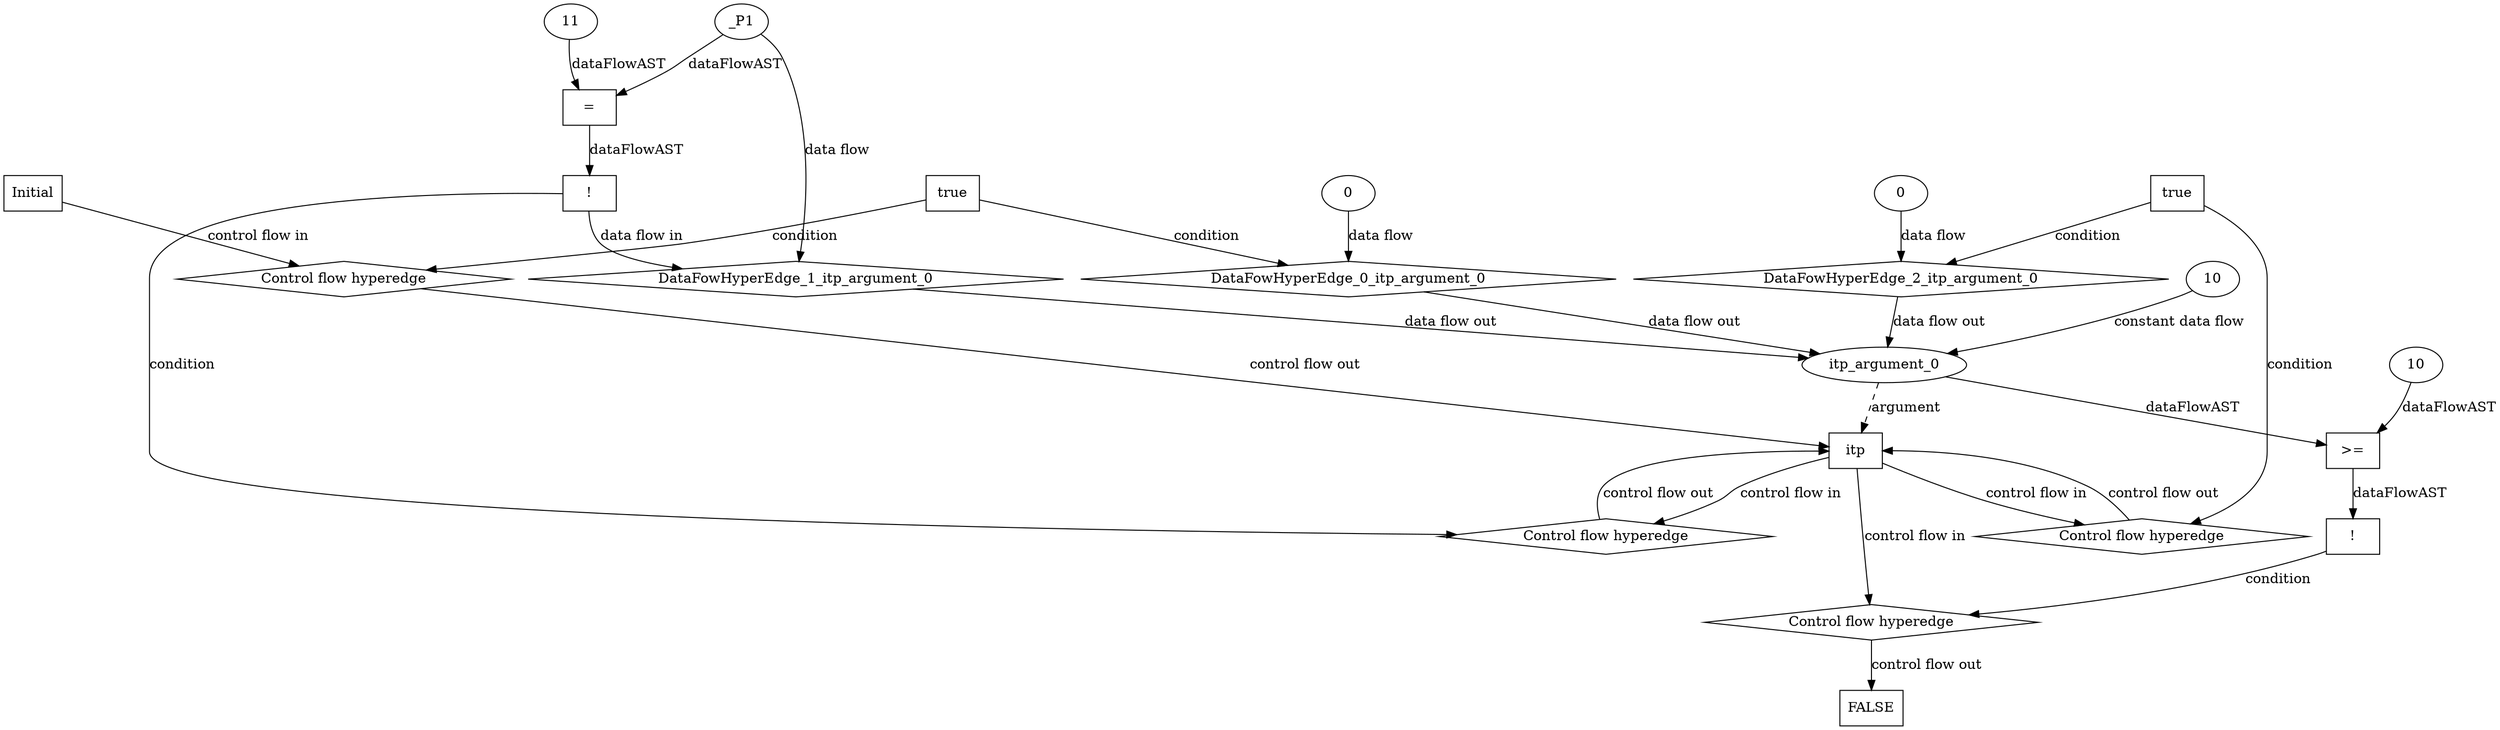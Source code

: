 digraph dag {
"itp" [label="itp" nodeName="itp" class=cfn  shape="rect"];
FALSE [label="FALSE" nodeName=FALSE class=cfn  shape="rect"];
Initial [label="Initial" nodeName=Initial class=cfn  shape="rect"];
ControlFowHyperEdge_0 [label="Control flow hyperedge" nodeName=ControlFowHyperEdge_0 class=controlFlowHyperEdge shape="diamond"];
"Initial" -> ControlFowHyperEdge_0 [label="control flow in"]
ControlFowHyperEdge_0 -> "itp" [label="control flow out"]
ControlFowHyperEdge_1 [label="Control flow hyperedge" nodeName=ControlFowHyperEdge_1 class=controlFlowHyperEdge shape="diamond"];
"itp" -> ControlFowHyperEdge_1 [label="control flow in"]
ControlFowHyperEdge_1 -> "itp" [label="control flow out"]
ControlFowHyperEdge_2 [label="Control flow hyperedge" nodeName=ControlFowHyperEdge_2 class=controlFlowHyperEdge shape="diamond"];
"itp" -> ControlFowHyperEdge_2 [label="control flow in"]
ControlFowHyperEdge_2 -> "itp" [label="control flow out"]
ControlFowHyperEdge_3 [label="Control flow hyperedge" nodeName=ControlFowHyperEdge_3 class=controlFlowHyperEdge shape="diamond"];
"itp" -> ControlFowHyperEdge_3 [label="control flow in"]
ControlFowHyperEdge_3 -> "FALSE" [label="control flow out"]
"itp_argument_0" [label="itp_argument_0" nodeName=argument0 class=argument  head="itp" shape="oval"];
"itp_argument_0" -> "itp"[label="argument" style="dashed"]

"true_0" [label="true" nodeName="true_0" class=true shape="rect"];
"true_0" -> "ControlFowHyperEdge_0" [label="condition"];
"xxxitp___Initial_0xxxdataFlow_0_node_0" [label="0" nodeName="xxxitp___Initial_0xxxdataFlow_0_node_0" class=Literal ];

"xxxitp___Initial_0xxxdataFlow_0_node_0" -> "DataFowHyperEdge_0_itp_argument_0" [label="data flow"];
"xxxitp___itp_1xxxguard_0_node_0" [label="!" nodeName="xxxitp___itp_1xxxguard_0_node_0" class=Operator shape="rect"];
"xxxitp___itp_1xxxguard_0_node_1" [label="=" nodeName="xxxitp___itp_1xxxguard_0_node_1" class=Operator  shape="rect"];
"xxxitp___itp_1xxxguard_0_node_3" [label="11" nodeName="xxxitp___itp_1xxxguard_0_node_3" class=Literal ];
"xxxitp___itp_1xxxguard_0_node_1" -> "xxxitp___itp_1xxxguard_0_node_0"[label="dataFlowAST"]
"xxxitp___itp_1xxxdataFlow_0_node_0" -> "xxxitp___itp_1xxxguard_0_node_1"[label="dataFlowAST"]
"xxxitp___itp_1xxxguard_0_node_3" -> "xxxitp___itp_1xxxguard_0_node_1"[label="dataFlowAST"]

"xxxitp___itp_1xxxguard_0_node_0" -> "ControlFowHyperEdge_1" [label="condition"];
"xxxitp___itp_1xxxdataFlow_0_node_0" [label="_P1" nodeName="xxxitp___itp_1xxxdataFlow_0_node_0" class=Constant ];

"xxxitp___itp_1xxxdataFlow_0_node_0" -> "DataFowHyperEdge_1_itp_argument_0" [label="data flow"];
"true_2" [label="true" nodeName="true_2" class=true shape="rect"];
"true_2" -> "ControlFowHyperEdge_2" [label="condition"];
"xxxitp___itp_2xxxdataFlow_0_node_0" [label="0" nodeName="xxxitp___itp_2xxxdataFlow_0_node_0" class=Literal ];

"xxxitp___itp_2xxxdataFlow_0_node_0" -> "DataFowHyperEdge_2_itp_argument_0" [label="data flow"];
"xxxFALSE___itp_3xxxguard_0_node_0" [label="!" nodeName="xxxFALSE___itp_3xxxguard_0_node_0" class=Operator shape="rect"];
"xxxFALSE___itp_3xxxguard_0_node_1" [label=">=" nodeName="xxxFALSE___itp_3xxxguard_0_node_1" class=Operator  shape="rect"];
"xxxFALSE___itp_3xxxguard_0_node_2" [label="10" nodeName="xxxFALSE___itp_3xxxguard_0_node_2" class=Literal ];
"xxxFALSE___itp_3xxxguard_0_node_1" -> "xxxFALSE___itp_3xxxguard_0_node_0"[label="dataFlowAST"]
"xxxFALSE___itp_3xxxguard_0_node_2" -> "xxxFALSE___itp_3xxxguard_0_node_1"[label="dataFlowAST"]
"itp_argument_0" -> "xxxFALSE___itp_3xxxguard_0_node_1"[label="dataFlowAST"]

"xxxFALSE___itp_3xxxguard_0_node_0" -> "ControlFowHyperEdge_3" [label="condition"];
"DataFowHyperEdge_0_itp_argument_0" [label="DataFowHyperEdge_0_itp_argument_0" nodeName="DataFowHyperEdge_0_itp_argument_0" class=DataFlowHyperedge shape="diamond"];
"DataFowHyperEdge_0_itp_argument_0" -> "itp_argument_0"[label="data flow out"]
"true_0" -> "DataFowHyperEdge_0_itp_argument_0" [label="condition"];
"DataFowHyperEdge_1_itp_argument_0" [label="DataFowHyperEdge_1_itp_argument_0" nodeName="DataFowHyperEdge_1_itp_argument_0" class=DataFlowHyperedge shape="diamond"];
"DataFowHyperEdge_1_itp_argument_0" -> "itp_argument_0"[label="data flow out"]
"xxxitp___itp_1xxxguard_0_node_0" -> "DataFowHyperEdge_1_itp_argument_0"[label="data flow in"]
"DataFowHyperEdge_2_itp_argument_0" [label="DataFowHyperEdge_2_itp_argument_0" nodeName="DataFowHyperEdge_2_itp_argument_0" class=DataFlowHyperedge shape="diamond"];
"DataFowHyperEdge_2_itp_argument_0" -> "itp_argument_0"[label="data flow out"]
"true_2" -> "DataFowHyperEdge_2_itp_argument_0" [label="condition"];
"xxxitp___itp_2xxxitp_argument_0_constant_10" [label="10" nodeName="xxxitp___itp_2xxxitp_argument_0_constant_10" class=Constant];
"xxxitp___itp_2xxxitp_argument_0_constant_10" -> "itp_argument_0" [label="constant data flow"];




}
